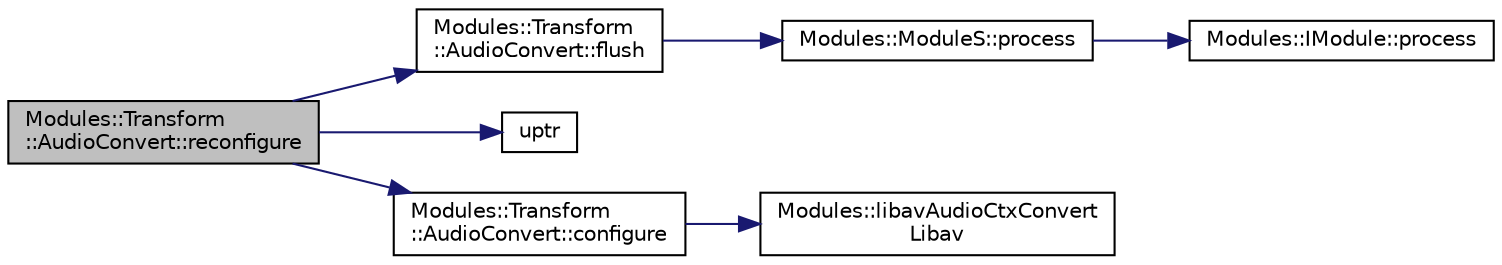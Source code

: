 digraph "Modules::Transform::AudioConvert::reconfigure"
{
 // INTERACTIVE_SVG=YES
  edge [fontname="Helvetica",fontsize="10",labelfontname="Helvetica",labelfontsize="10"];
  node [fontname="Helvetica",fontsize="10",shape=record];
  rankdir="LR";
  Node1 [label="Modules::Transform\l::AudioConvert::reconfigure",height=0.2,width=0.4,color="black", fillcolor="grey75", style="filled", fontcolor="black"];
  Node1 -> Node2 [color="midnightblue",fontsize="10",style="solid",fontname="Helvetica"];
  Node2 [label="Modules::Transform\l::AudioConvert::flush",height=0.2,width=0.4,color="black", fillcolor="white", style="filled",URL="$class_modules_1_1_transform_1_1_audio_convert.html#aece061e37ec66840fd40e685e682c261"];
  Node2 -> Node3 [color="midnightblue",fontsize="10",style="solid",fontname="Helvetica"];
  Node3 [label="Modules::ModuleS::process",height=0.2,width=0.4,color="black", fillcolor="white", style="filled",URL="$class_modules_1_1_module_s.html#ae5e882cb1f1a524735e4c2c8b33ea1ab"];
  Node3 -> Node4 [color="midnightblue",fontsize="10",style="solid",fontname="Helvetica"];
  Node4 [label="Modules::IModule::process",height=0.2,width=0.4,color="black", fillcolor="white", style="filled",URL="$struct_modules_1_1_i_module.html#a7dd3a50a96eb7c25b9c3209b1f96a56e"];
  Node1 -> Node5 [color="midnightblue",fontsize="10",style="solid",fontname="Helvetica"];
  Node5 [label="uptr",height=0.2,width=0.4,color="black", fillcolor="white", style="filled",URL="$tools_8hpp.html#a61a0866ea29f447bc7a060aa5e6f1622"];
  Node1 -> Node6 [color="midnightblue",fontsize="10",style="solid",fontname="Helvetica"];
  Node6 [label="Modules::Transform\l::AudioConvert::configure",height=0.2,width=0.4,color="black", fillcolor="white", style="filled",URL="$class_modules_1_1_transform_1_1_audio_convert.html#ac83946607aed0ff92442acb0a69653b5"];
  Node6 -> Node7 [color="midnightblue",fontsize="10",style="solid",fontname="Helvetica"];
  Node7 [label="Modules::libavAudioCtxConvert\lLibav",height=0.2,width=0.4,color="black", fillcolor="white", style="filled",URL="$namespace_modules.html#aaf7532301bc5ce344ec4075dd449bd9d"];
}
